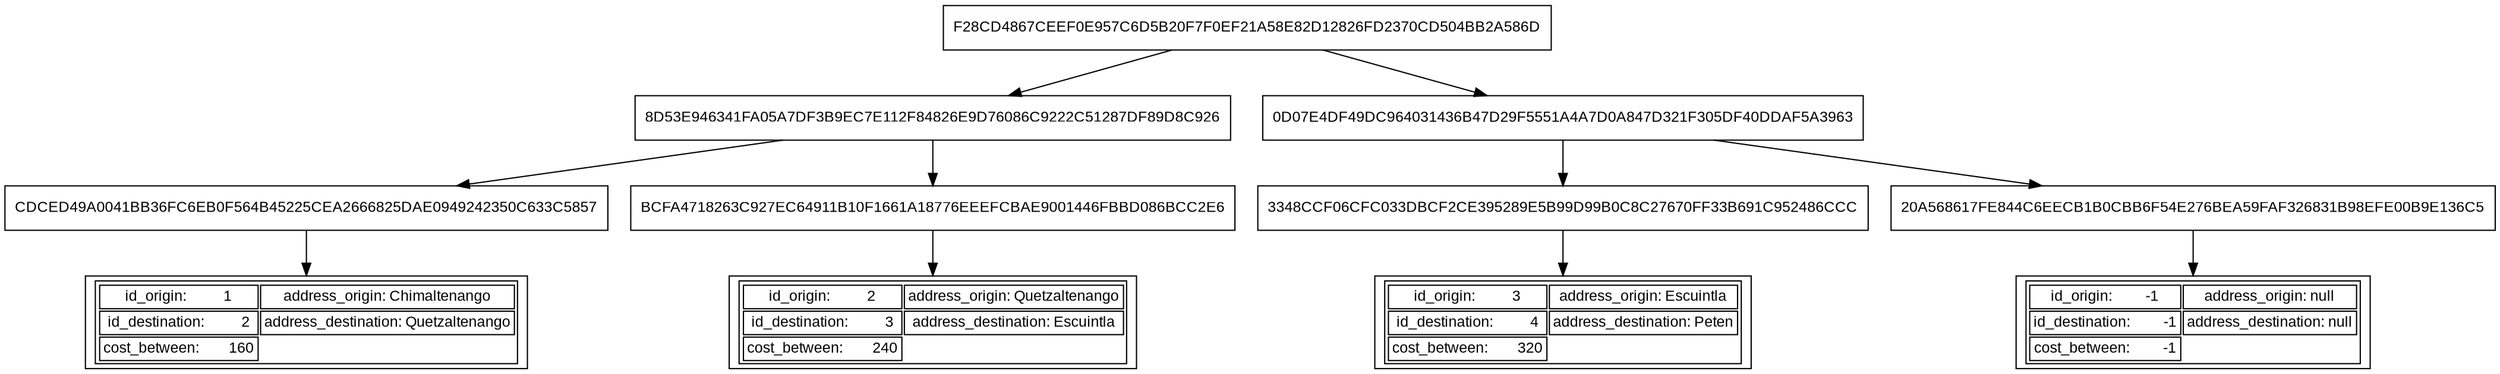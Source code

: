 digraph Merkle_tree {
node [shape=record, fontname=Arial, fontsize=12];
5 [label="F28CD4867CEEF0E957C6D5B20F7F0EF21A58E82D12826FD2370CD504BB2A586D"];
5 -> 6;
5 -> 9;
6 [label="8D53E946341FA05A7DF3B9EC7E112F84826E9D76086C9222C51287DF89D8C926"];
6 -> 7;
6 -> 8;
7 [label="CDCED49A0041BB36FC6EB0F564B45225CEA2666825DAE0949242350C633C5857"];
1 [label=<<TABLE><TR>
<TD>id_origin:          1</TD>
<TD>address_origin: Chimaltenango</TD></TR>
<TR><TD>id_destination:          2</TD>
<TD>address_destination: Quetzaltenango</TD></TR>
<TR><TD>cost_between:        160</TD></TR>
</TABLE>>];
7 -> 1;
8 [label="BCFA4718263C927EC64911B10F1661A18776EEEFCBAE9001446FBBD086BCC2E6"];
2 [label=<<TABLE><TR>
<TD>id_origin:          2</TD>
<TD>address_origin: Quetzaltenango</TD></TR>
<TR><TD>id_destination:          3</TD>
<TD>address_destination: Escuintla</TD></TR>
<TR><TD>cost_between:        240</TD></TR>
</TABLE>>];
8 -> 2;
9 [label="0D07E4DF49DC964031436B47D29F5551A4A7D0A847D321F305DF40DDAF5A3963"];
9 -> 10;
9 -> 11;
10 [label="3348CCF06CFC033DBCF2CE395289E5B99D99B0C8C27670FF33B691C952486CCC"];
3 [label=<<TABLE><TR>
<TD>id_origin:          3</TD>
<TD>address_origin: Escuintla</TD></TR>
<TR><TD>id_destination:          4</TD>
<TD>address_destination: Peten</TD></TR>
<TR><TD>cost_between:        320</TD></TR>
</TABLE>>];
10 -> 3;
11 [label="20A568617FE844C6EECB1B0CBB6F54E276BEA59FAF326831B98EFE00B9E136C5"];
4 [label=<<TABLE><TR>
<TD>id_origin:         -1</TD>
<TD>address_origin: null</TD></TR>
<TR><TD>id_destination:         -1</TD>
<TD>address_destination: null</TD></TR>
<TR><TD>cost_between:         -1</TD></TR>
</TABLE>>];
11 -> 4;
}
